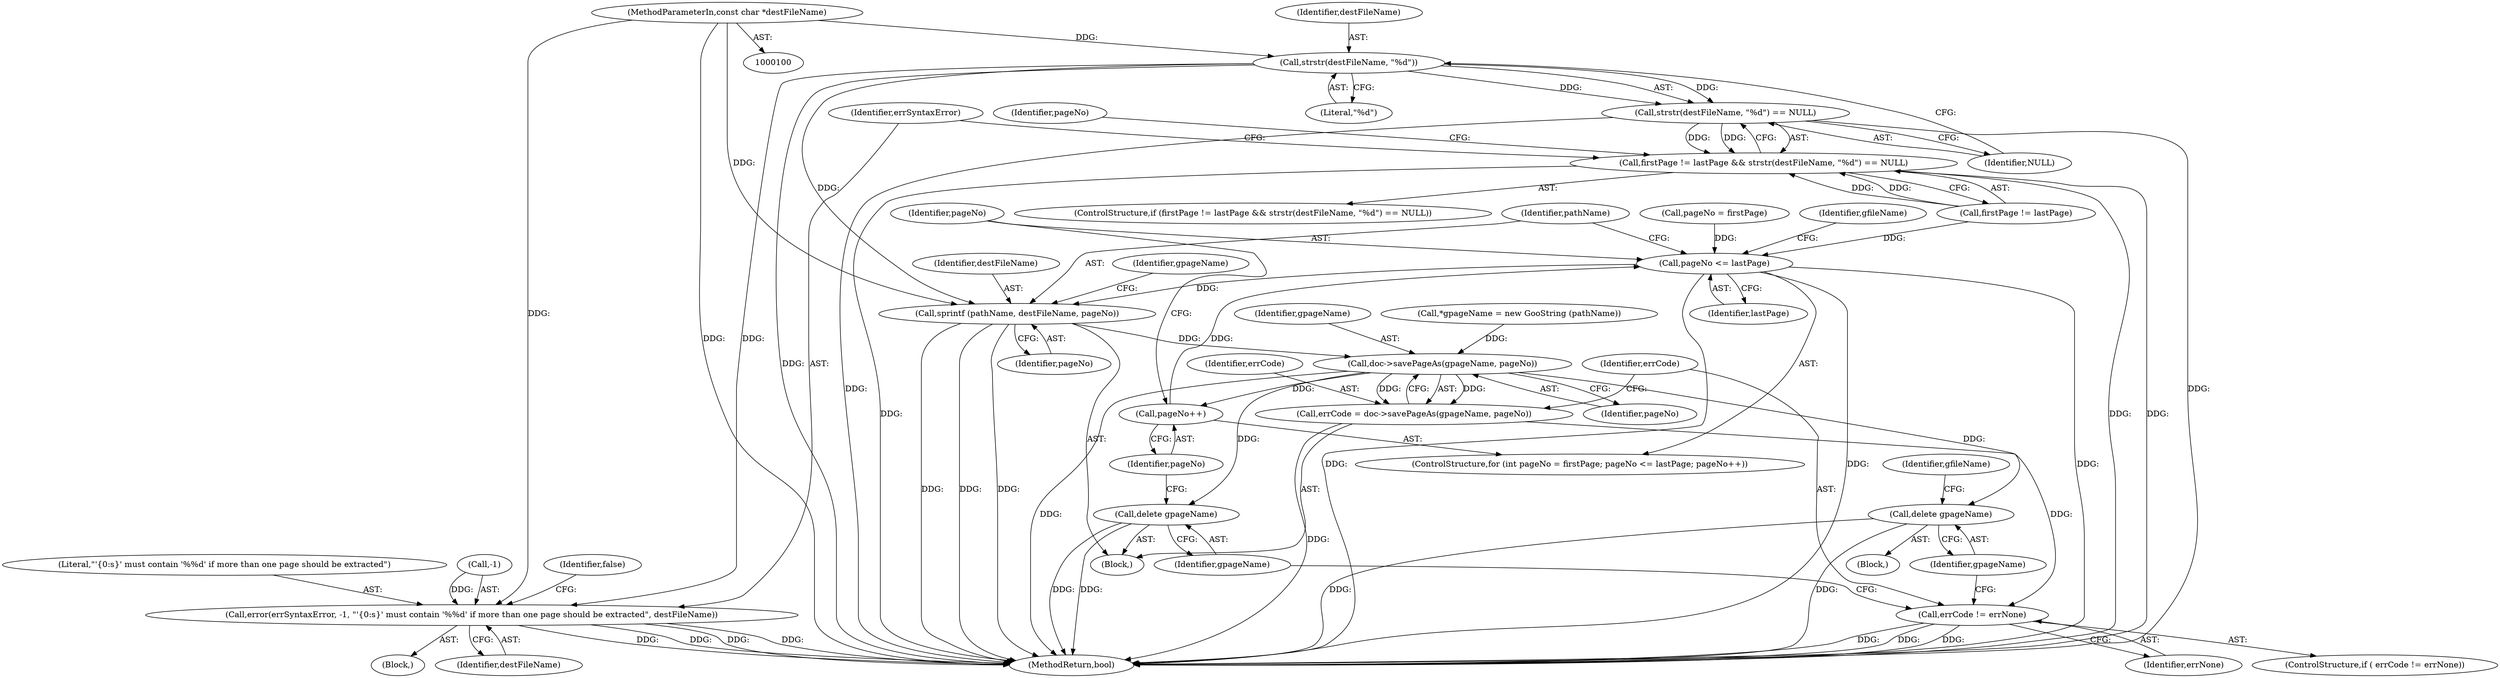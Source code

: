 digraph "0_poppler_b8682d868ddf7f741e93b791588af0932893f95c@API" {
"1000162" [label="(Call,strstr(destFileName, \"%d\"))"];
"1000102" [label="(MethodParameterIn,const char *destFileName)"];
"1000161" [label="(Call,strstr(destFileName, \"%d\") == NULL)"];
"1000157" [label="(Call,firstPage != lastPage && strstr(destFileName, \"%d\") == NULL)"];
"1000167" [label="(Call,error(errSyntaxError, -1, \"'{0:s}' must contain '%%d' if more than one page should be extracted\", destFileName))"];
"1000186" [label="(Call,sprintf (pathName, destFileName, pageNo))"];
"1000198" [label="(Call,doc->savePageAs(gpageName, pageNo))"];
"1000183" [label="(Call,pageNo++)"];
"1000180" [label="(Call,pageNo <= lastPage)"];
"1000196" [label="(Call,errCode = doc->savePageAs(gpageName, pageNo))"];
"1000202" [label="(Call,errCode != errNone)"];
"1000206" [label="(Call,delete gpageName)"];
"1000212" [label="(Call,delete gpageName)"];
"1000204" [label="(Identifier,errNone)"];
"1000171" [label="(Literal,\"'{0:s}' must contain '%%d' if more than one page should be extracted\")"];
"1000102" [label="(MethodParameterIn,const char *destFileName)"];
"1000201" [label="(ControlStructure,if ( errCode != errNone))"];
"1000162" [label="(Call,strstr(destFileName, \"%d\"))"];
"1000167" [label="(Call,error(errSyntaxError, -1, \"'{0:s}' must contain '%%d' if more than one page should be extracted\", destFileName))"];
"1000202" [label="(Call,errCode != errNone)"];
"1000198" [label="(Call,doc->savePageAs(gpageName, pageNo))"];
"1000156" [label="(ControlStructure,if (firstPage != lastPage && strstr(destFileName, \"%d\") == NULL))"];
"1000213" [label="(Identifier,gpageName)"];
"1000184" [label="(Identifier,pageNo)"];
"1000165" [label="(Identifier,NULL)"];
"1000164" [label="(Literal,\"%d\")"];
"1000197" [label="(Identifier,errCode)"];
"1000180" [label="(Call,pageNo <= lastPage)"];
"1000189" [label="(Identifier,pageNo)"];
"1000175" [label="(ControlStructure,for (int pageNo = firstPage; pageNo <= lastPage; pageNo++))"];
"1000192" [label="(Identifier,gpageName)"];
"1000177" [label="(Call,pageNo = firstPage)"];
"1000178" [label="(Identifier,pageNo)"];
"1000212" [label="(Call,delete gpageName)"];
"1000157" [label="(Call,firstPage != lastPage && strstr(destFileName, \"%d\") == NULL)"];
"1000218" [label="(MethodReturn,bool)"];
"1000182" [label="(Identifier,lastPage)"];
"1000181" [label="(Identifier,pageNo)"];
"1000163" [label="(Identifier,destFileName)"];
"1000161" [label="(Call,strstr(destFileName, \"%d\") == NULL)"];
"1000186" [label="(Call,sprintf (pathName, destFileName, pageNo))"];
"1000191" [label="(Call,*gpageName = new GooString (pathName))"];
"1000166" [label="(Block,)"];
"1000188" [label="(Identifier,destFileName)"];
"1000187" [label="(Identifier,pathName)"];
"1000200" [label="(Identifier,pageNo)"];
"1000183" [label="(Call,pageNo++)"];
"1000158" [label="(Call,firstPage != lastPage)"];
"1000199" [label="(Identifier,gpageName)"];
"1000209" [label="(Identifier,gfileName)"];
"1000169" [label="(Call,-1)"];
"1000206" [label="(Call,delete gpageName)"];
"1000172" [label="(Identifier,destFileName)"];
"1000215" [label="(Identifier,gfileName)"];
"1000205" [label="(Block,)"];
"1000203" [label="(Identifier,errCode)"];
"1000196" [label="(Call,errCode = doc->savePageAs(gpageName, pageNo))"];
"1000168" [label="(Identifier,errSyntaxError)"];
"1000207" [label="(Identifier,gpageName)"];
"1000185" [label="(Block,)"];
"1000174" [label="(Identifier,false)"];
"1000162" -> "1000161"  [label="AST: "];
"1000162" -> "1000164"  [label="CFG: "];
"1000163" -> "1000162"  [label="AST: "];
"1000164" -> "1000162"  [label="AST: "];
"1000165" -> "1000162"  [label="CFG: "];
"1000162" -> "1000218"  [label="DDG: "];
"1000162" -> "1000161"  [label="DDG: "];
"1000162" -> "1000161"  [label="DDG: "];
"1000102" -> "1000162"  [label="DDG: "];
"1000162" -> "1000167"  [label="DDG: "];
"1000162" -> "1000186"  [label="DDG: "];
"1000102" -> "1000100"  [label="AST: "];
"1000102" -> "1000218"  [label="DDG: "];
"1000102" -> "1000167"  [label="DDG: "];
"1000102" -> "1000186"  [label="DDG: "];
"1000161" -> "1000157"  [label="AST: "];
"1000161" -> "1000165"  [label="CFG: "];
"1000165" -> "1000161"  [label="AST: "];
"1000157" -> "1000161"  [label="CFG: "];
"1000161" -> "1000218"  [label="DDG: "];
"1000161" -> "1000218"  [label="DDG: "];
"1000161" -> "1000157"  [label="DDG: "];
"1000161" -> "1000157"  [label="DDG: "];
"1000157" -> "1000156"  [label="AST: "];
"1000157" -> "1000158"  [label="CFG: "];
"1000158" -> "1000157"  [label="AST: "];
"1000168" -> "1000157"  [label="CFG: "];
"1000178" -> "1000157"  [label="CFG: "];
"1000157" -> "1000218"  [label="DDG: "];
"1000157" -> "1000218"  [label="DDG: "];
"1000157" -> "1000218"  [label="DDG: "];
"1000158" -> "1000157"  [label="DDG: "];
"1000158" -> "1000157"  [label="DDG: "];
"1000167" -> "1000166"  [label="AST: "];
"1000167" -> "1000172"  [label="CFG: "];
"1000168" -> "1000167"  [label="AST: "];
"1000169" -> "1000167"  [label="AST: "];
"1000171" -> "1000167"  [label="AST: "];
"1000172" -> "1000167"  [label="AST: "];
"1000174" -> "1000167"  [label="CFG: "];
"1000167" -> "1000218"  [label="DDG: "];
"1000167" -> "1000218"  [label="DDG: "];
"1000167" -> "1000218"  [label="DDG: "];
"1000167" -> "1000218"  [label="DDG: "];
"1000169" -> "1000167"  [label="DDG: "];
"1000186" -> "1000185"  [label="AST: "];
"1000186" -> "1000189"  [label="CFG: "];
"1000187" -> "1000186"  [label="AST: "];
"1000188" -> "1000186"  [label="AST: "];
"1000189" -> "1000186"  [label="AST: "];
"1000192" -> "1000186"  [label="CFG: "];
"1000186" -> "1000218"  [label="DDG: "];
"1000186" -> "1000218"  [label="DDG: "];
"1000186" -> "1000218"  [label="DDG: "];
"1000180" -> "1000186"  [label="DDG: "];
"1000186" -> "1000198"  [label="DDG: "];
"1000198" -> "1000196"  [label="AST: "];
"1000198" -> "1000200"  [label="CFG: "];
"1000199" -> "1000198"  [label="AST: "];
"1000200" -> "1000198"  [label="AST: "];
"1000196" -> "1000198"  [label="CFG: "];
"1000198" -> "1000218"  [label="DDG: "];
"1000198" -> "1000183"  [label="DDG: "];
"1000198" -> "1000196"  [label="DDG: "];
"1000198" -> "1000196"  [label="DDG: "];
"1000191" -> "1000198"  [label="DDG: "];
"1000198" -> "1000206"  [label="DDG: "];
"1000198" -> "1000212"  [label="DDG: "];
"1000183" -> "1000175"  [label="AST: "];
"1000183" -> "1000184"  [label="CFG: "];
"1000184" -> "1000183"  [label="AST: "];
"1000181" -> "1000183"  [label="CFG: "];
"1000183" -> "1000180"  [label="DDG: "];
"1000180" -> "1000175"  [label="AST: "];
"1000180" -> "1000182"  [label="CFG: "];
"1000181" -> "1000180"  [label="AST: "];
"1000182" -> "1000180"  [label="AST: "];
"1000187" -> "1000180"  [label="CFG: "];
"1000215" -> "1000180"  [label="CFG: "];
"1000180" -> "1000218"  [label="DDG: "];
"1000180" -> "1000218"  [label="DDG: "];
"1000180" -> "1000218"  [label="DDG: "];
"1000177" -> "1000180"  [label="DDG: "];
"1000158" -> "1000180"  [label="DDG: "];
"1000196" -> "1000185"  [label="AST: "];
"1000197" -> "1000196"  [label="AST: "];
"1000203" -> "1000196"  [label="CFG: "];
"1000196" -> "1000218"  [label="DDG: "];
"1000196" -> "1000202"  [label="DDG: "];
"1000202" -> "1000201"  [label="AST: "];
"1000202" -> "1000204"  [label="CFG: "];
"1000203" -> "1000202"  [label="AST: "];
"1000204" -> "1000202"  [label="AST: "];
"1000207" -> "1000202"  [label="CFG: "];
"1000213" -> "1000202"  [label="CFG: "];
"1000202" -> "1000218"  [label="DDG: "];
"1000202" -> "1000218"  [label="DDG: "];
"1000202" -> "1000218"  [label="DDG: "];
"1000206" -> "1000205"  [label="AST: "];
"1000206" -> "1000207"  [label="CFG: "];
"1000207" -> "1000206"  [label="AST: "];
"1000209" -> "1000206"  [label="CFG: "];
"1000206" -> "1000218"  [label="DDG: "];
"1000206" -> "1000218"  [label="DDG: "];
"1000212" -> "1000185"  [label="AST: "];
"1000212" -> "1000213"  [label="CFG: "];
"1000213" -> "1000212"  [label="AST: "];
"1000184" -> "1000212"  [label="CFG: "];
"1000212" -> "1000218"  [label="DDG: "];
"1000212" -> "1000218"  [label="DDG: "];
}
